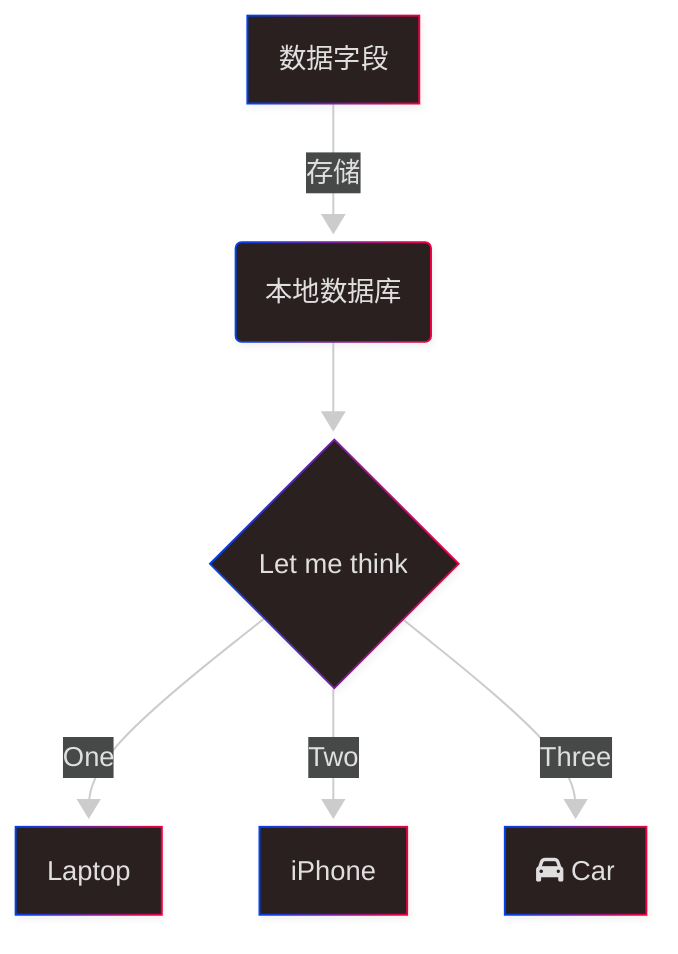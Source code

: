 ---
config:
  theme: neo-dark
  look: neo
  layout: dagre
  class:
    hideEmptyMembersBox: true
---

flowchart TD
    A[数据字段] -->|存储| B(本地数据库)
    B --> C{Let me think}
    C -->|One| D[Laptop]
    C -->|Two| E[iPhone]
    C -->|Three| F[fa:fa-car Car]